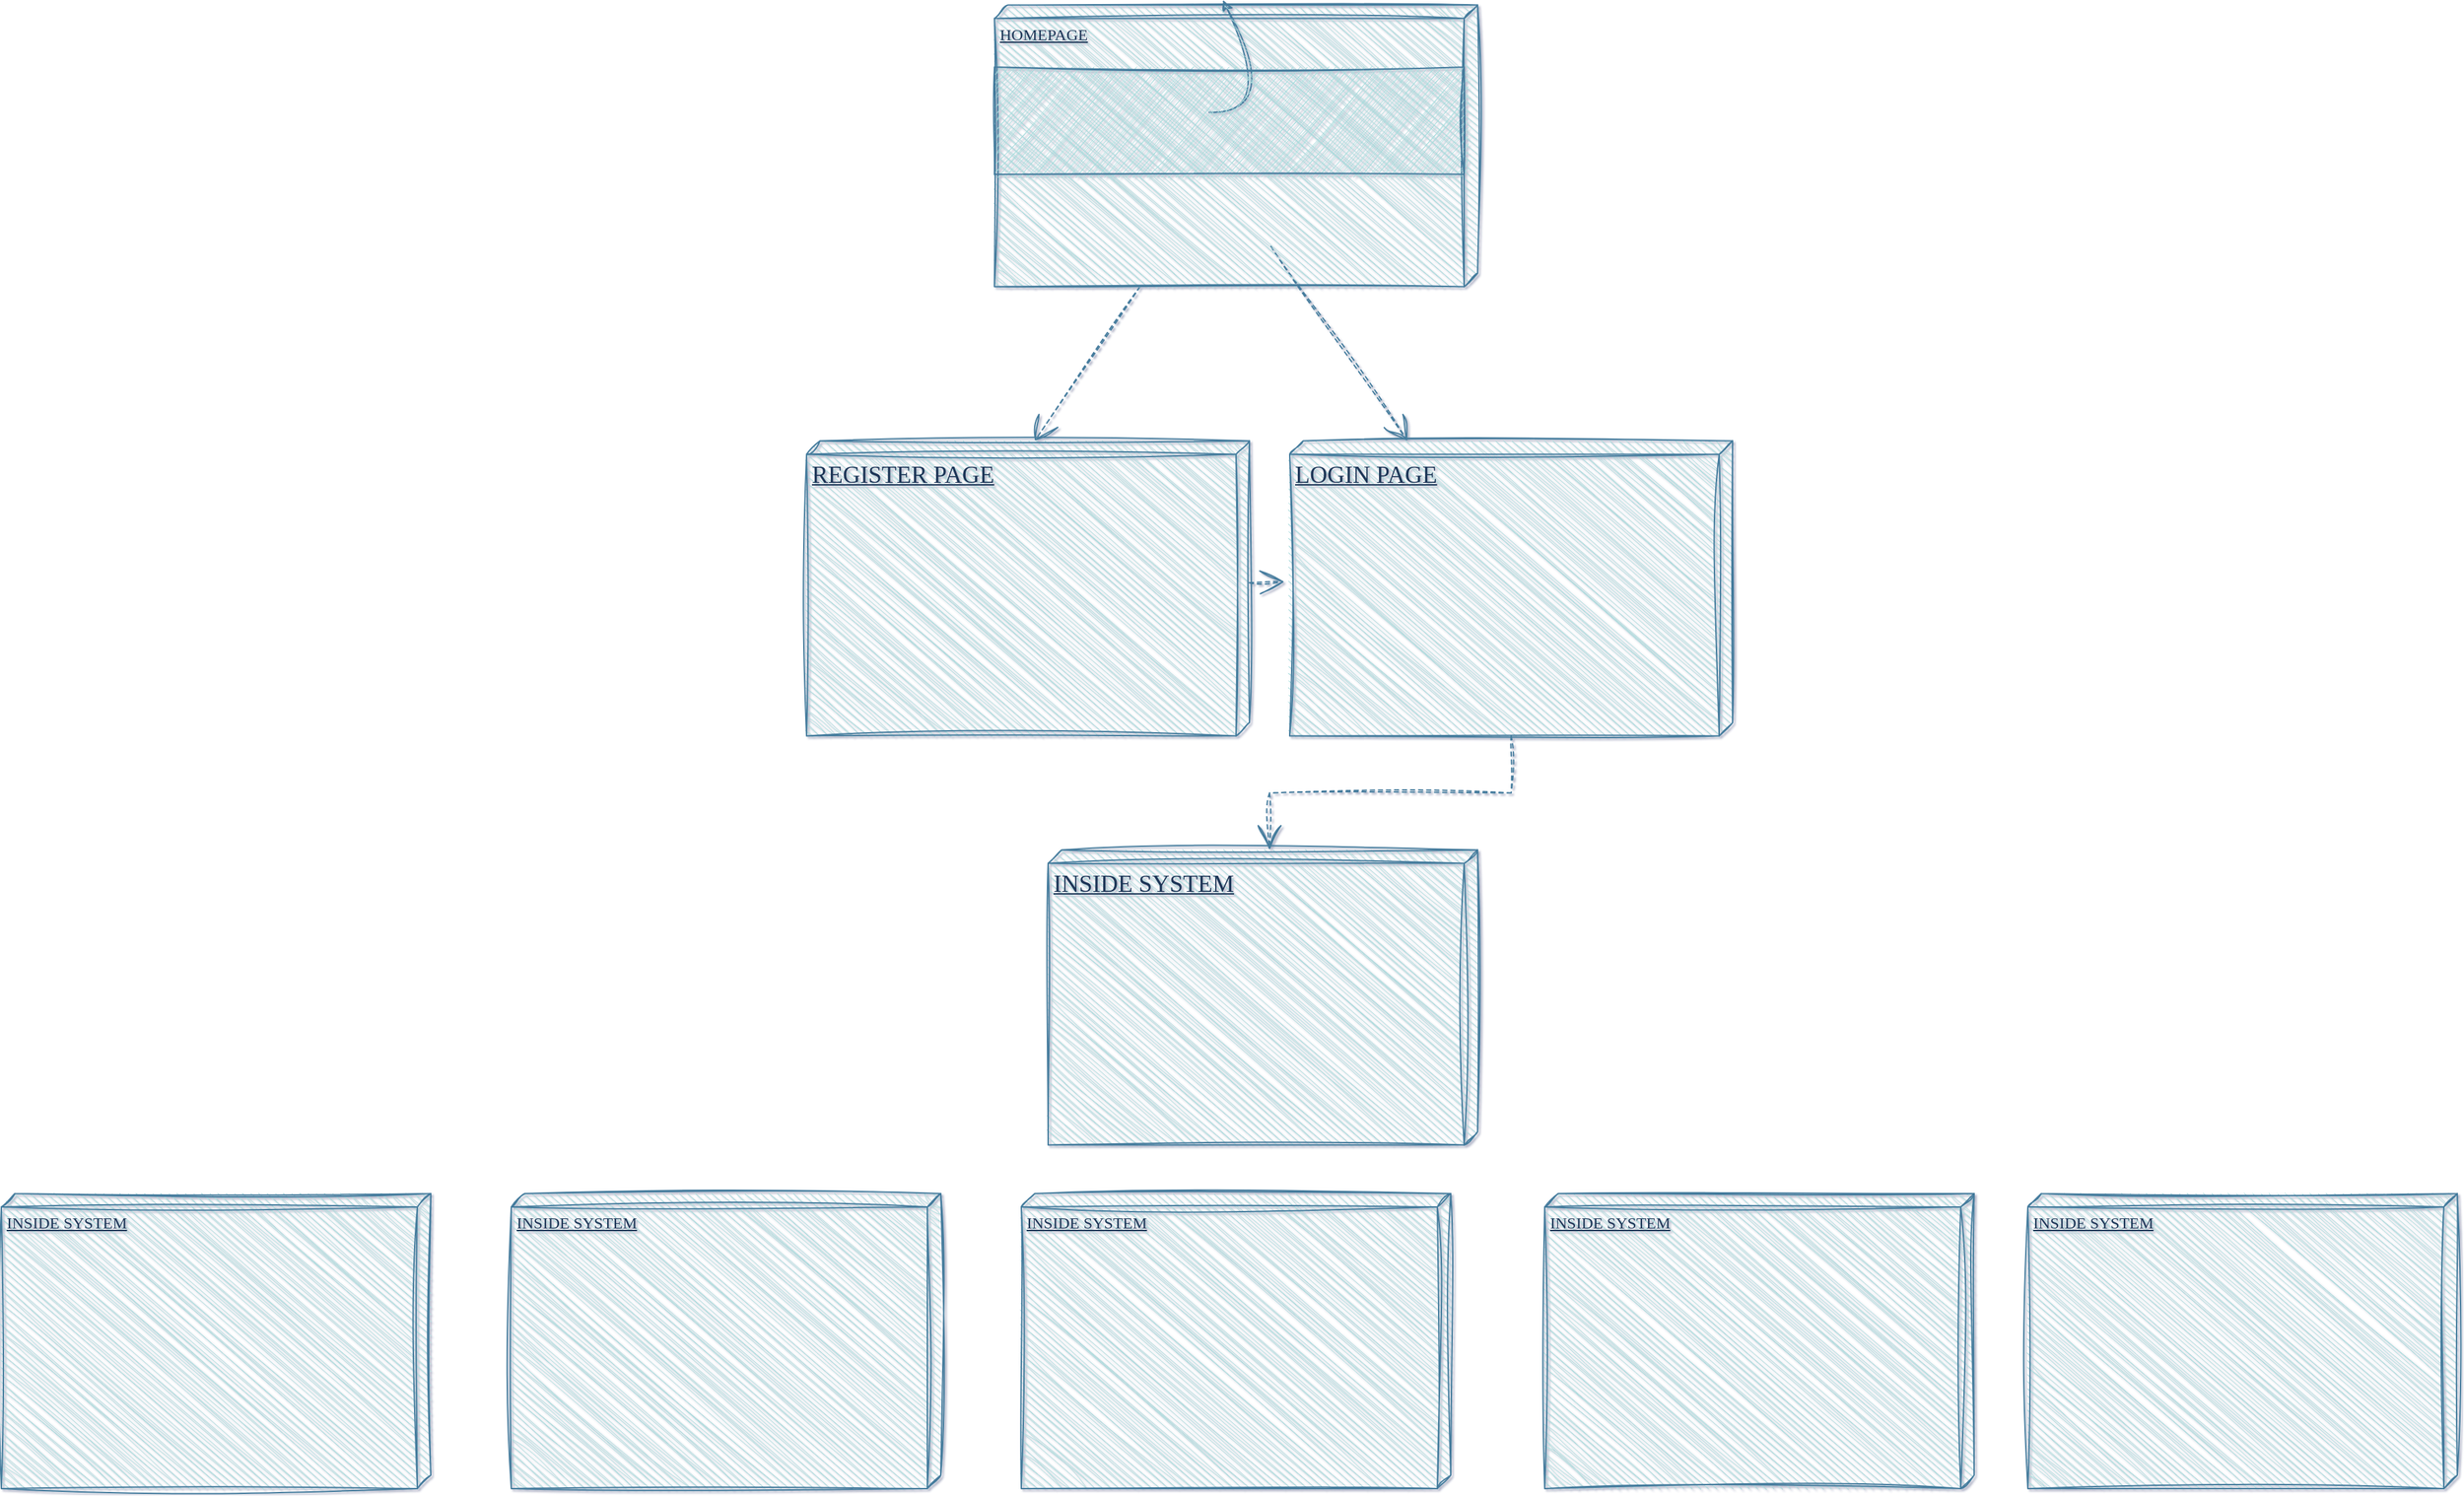 <mxfile version="21.1.6" type="github">
  <diagram name="Page-1" id="5f0bae14-7c28-e335-631c-24af17079c00">
    <mxGraphModel dx="4448" dy="3276" grid="1" gridSize="10" guides="1" tooltips="1" connect="1" arrows="1" fold="1" page="1" pageScale="1" pageWidth="1100" pageHeight="850" background="none" math="0" shadow="1">
      <root>
        <mxCell id="0" />
        <mxCell id="1" parent="0" />
        <mxCell id="39150e848f15840c-1" value="&lt;font style=&quot;font-size: 18px;&quot;&gt;REGISTER PAGE&lt;/font&gt;" style="verticalAlign=top;align=left;spacingTop=8;spacingLeft=2;spacingRight=12;shape=cube;size=10;direction=south;fontStyle=4;html=1;rounded=0;shadow=0;comic=0;labelBackgroundColor=none;strokeWidth=1;fontFamily=Verdana;fontSize=12;sketch=1;curveFitting=1;jiggle=2;fillColor=#A8DADC;strokeColor=#457B9D;fontColor=#1D3557;" parent="1" vertex="1">
          <mxGeometry x="-70" y="-1371.22" width="330" height="220" as="geometry" />
        </mxCell>
        <mxCell id="39150e848f15840c-11" style="edgeStyle=none;rounded=0;html=1;dashed=1;labelBackgroundColor=none;startArrow=none;startFill=0;startSize=8;endArrow=open;endFill=0;endSize=16;fontFamily=Verdana;fontSize=12;sketch=1;curveFitting=1;jiggle=2;strokeColor=#457B9D;fontColor=default;" parent="1" target="39150e848f15840c-2" edge="1">
          <mxGeometry relative="1" as="geometry">
            <mxPoint x="276.02" y="-1516.22" as="sourcePoint" />
            <mxPoint x="314.033" y="-1437.069" as="targetPoint" />
          </mxGeometry>
        </mxCell>
        <mxCell id="39150e848f15840c-12" style="edgeStyle=none;rounded=0;html=1;dashed=1;labelBackgroundColor=none;startArrow=none;startFill=0;startSize=8;endArrow=open;endFill=0;endSize=16;fontFamily=Verdana;fontSize=12;entryX=0;entryY=0;entryDx=0;entryDy=160;entryPerimeter=0;sketch=1;curveFitting=1;jiggle=2;strokeColor=#457B9D;fontColor=default;" parent="1" source="39150e848f15840c-3" target="39150e848f15840c-1" edge="1">
          <mxGeometry relative="1" as="geometry">
            <mxPoint x="230" y="-1116.22" as="targetPoint" />
          </mxGeometry>
        </mxCell>
        <mxCell id="39150e848f15840c-16" style="edgeStyle=orthogonalEdgeStyle;rounded=0;html=1;dashed=1;labelBackgroundColor=none;startArrow=none;startFill=0;startSize=8;endArrow=open;endFill=0;endSize=16;fontFamily=Verdana;fontSize=12;entryX=0;entryY=0;entryDx=0;entryDy=155;entryPerimeter=0;sketch=1;curveFitting=1;jiggle=2;strokeColor=#457B9D;fontColor=default;" parent="1" source="39150e848f15840c-2" target="vBJ7aFU8pswrzPe9maUh-5" edge="1">
          <mxGeometry relative="1" as="geometry">
            <mxPoint x="620" y="-1521.22" as="sourcePoint" />
            <mxPoint x="960" y="-1386.22" as="targetPoint" />
          </mxGeometry>
        </mxCell>
        <mxCell id="vBJ7aFU8pswrzPe9maUh-5" value="&lt;font style=&quot;font-size: 18px;&quot;&gt;INSIDE SYSTEM&lt;/font&gt;" style="verticalAlign=top;align=left;spacingTop=8;spacingLeft=2;spacingRight=12;shape=cube;size=10;direction=south;fontStyle=4;html=1;rounded=0;shadow=0;comic=0;labelBackgroundColor=none;strokeWidth=1;fontFamily=Verdana;fontSize=12;sketch=1;curveFitting=1;jiggle=2;fillColor=#A8DADC;strokeColor=#457B9D;fontColor=#1D3557;" vertex="1" parent="1">
          <mxGeometry x="110" y="-1066.22" width="320" height="220" as="geometry" />
        </mxCell>
        <mxCell id="39150e848f15840c-2" value="&lt;font style=&quot;font-size: 18px;&quot;&gt;LOGIN PAGE&lt;/font&gt;" style="verticalAlign=top;align=left;spacingTop=8;spacingLeft=2;spacingRight=12;shape=cube;size=10;direction=south;fontStyle=4;html=1;rounded=0;shadow=0;comic=0;labelBackgroundColor=none;strokeWidth=1;fontFamily=Verdana;fontSize=12;sketch=1;curveFitting=1;jiggle=2;fillColor=#A8DADC;strokeColor=#457B9D;fontColor=#1D3557;" parent="1" vertex="1">
          <mxGeometry x="290" y="-1371.22" width="330" height="220" as="geometry" />
        </mxCell>
        <mxCell id="vBJ7aFU8pswrzPe9maUh-8" value="" style="curved=1;endArrow=classic;html=1;rounded=0;entryX=-0.018;entryY=0.527;entryDx=0;entryDy=0;entryPerimeter=0;sketch=1;curveFitting=1;jiggle=2;labelBackgroundColor=none;strokeColor=#457B9D;fontColor=default;" edge="1" parent="1" target="39150e848f15840c-3">
          <mxGeometry width="50" height="50" relative="1" as="geometry">
            <mxPoint x="230" y="-1616.22" as="sourcePoint" />
            <mxPoint x="726" y="-1300.22" as="targetPoint" />
            <Array as="points">
              <mxPoint x="280" y="-1616.22" />
            </Array>
          </mxGeometry>
        </mxCell>
        <mxCell id="39150e848f15840c-3" value="HOMEPAGE" style="verticalAlign=top;align=left;spacingTop=8;spacingLeft=2;spacingRight=12;shape=cube;size=10;direction=south;fontStyle=4;html=1;rounded=0;shadow=0;comic=0;labelBackgroundColor=none;strokeWidth=1;fontFamily=Verdana;fontSize=12;sketch=1;curveFitting=1;jiggle=2;fillColor=#A8DADC;strokeColor=#457B9D;fontColor=#1D3557;" parent="1" vertex="1">
          <mxGeometry x="70" y="-1696.22" width="360" height="210" as="geometry" />
        </mxCell>
        <mxCell id="vBJ7aFU8pswrzPe9maUh-9" value="" style="rounded=0;whiteSpace=wrap;html=1;sketch=1;curveFitting=1;jiggle=2;labelBackgroundColor=none;fillColor=#A8DADC;strokeColor=#457B9D;fontColor=#1D3557;" vertex="1" parent="1">
          <mxGeometry x="70" y="-1650" width="350" height="80" as="geometry" />
        </mxCell>
        <mxCell id="vBJ7aFU8pswrzPe9maUh-11" style="edgeStyle=none;rounded=0;html=1;dashed=1;labelBackgroundColor=none;startArrow=none;startFill=0;startSize=8;endArrow=open;endFill=0;endSize=16;fontFamily=Verdana;fontSize=12;sketch=1;curveFitting=1;jiggle=2;strokeColor=#457B9D;fontColor=default;" edge="1" parent="1" source="39150e848f15840c-1">
          <mxGeometry relative="1" as="geometry">
            <mxPoint x="286.02" y="-1506.22" as="sourcePoint" />
            <mxPoint x="286" y="-1266.22" as="targetPoint" />
            <Array as="points">
              <mxPoint x="286" y="-1266.22" />
            </Array>
          </mxGeometry>
        </mxCell>
        <mxCell id="vBJ7aFU8pswrzPe9maUh-12" value="INSIDE SYSTEM&lt;br&gt;" style="verticalAlign=top;align=left;spacingTop=8;spacingLeft=2;spacingRight=12;shape=cube;size=10;direction=south;fontStyle=4;html=1;rounded=0;shadow=0;comic=0;labelBackgroundColor=none;strokeWidth=1;fontFamily=Verdana;fontSize=12;sketch=1;curveFitting=1;jiggle=2;fillColor=#A8DADC;strokeColor=#457B9D;fontColor=#1D3557;" vertex="1" parent="1">
          <mxGeometry x="-290" y="-810" width="320" height="220" as="geometry" />
        </mxCell>
        <mxCell id="vBJ7aFU8pswrzPe9maUh-13" value="INSIDE SYSTEM&lt;br&gt;" style="verticalAlign=top;align=left;spacingTop=8;spacingLeft=2;spacingRight=12;shape=cube;size=10;direction=south;fontStyle=4;html=1;rounded=0;shadow=0;comic=0;labelBackgroundColor=none;strokeWidth=1;fontFamily=Verdana;fontSize=12;sketch=1;curveFitting=1;jiggle=2;fillColor=#A8DADC;strokeColor=#457B9D;fontColor=#1D3557;" vertex="1" parent="1">
          <mxGeometry x="90" y="-810" width="320" height="220" as="geometry" />
        </mxCell>
        <mxCell id="vBJ7aFU8pswrzPe9maUh-14" value="INSIDE SYSTEM&lt;br&gt;" style="verticalAlign=top;align=left;spacingTop=8;spacingLeft=2;spacingRight=12;shape=cube;size=10;direction=south;fontStyle=4;html=1;rounded=0;shadow=0;comic=0;labelBackgroundColor=none;strokeWidth=1;fontFamily=Verdana;fontSize=12;sketch=1;curveFitting=1;jiggle=2;fillColor=#A8DADC;strokeColor=#457B9D;fontColor=#1D3557;" vertex="1" parent="1">
          <mxGeometry x="480" y="-810" width="320" height="220" as="geometry" />
        </mxCell>
        <mxCell id="vBJ7aFU8pswrzPe9maUh-15" value="INSIDE SYSTEM&lt;br&gt;" style="verticalAlign=top;align=left;spacingTop=8;spacingLeft=2;spacingRight=12;shape=cube;size=10;direction=south;fontStyle=4;html=1;rounded=0;shadow=0;comic=0;labelBackgroundColor=none;strokeWidth=1;fontFamily=Verdana;fontSize=12;sketch=1;curveFitting=1;jiggle=2;fillColor=#A8DADC;strokeColor=#457B9D;fontColor=#1D3557;" vertex="1" parent="1">
          <mxGeometry x="840" y="-810" width="320" height="220" as="geometry" />
        </mxCell>
        <mxCell id="vBJ7aFU8pswrzPe9maUh-16" value="INSIDE SYSTEM&lt;br&gt;" style="verticalAlign=top;align=left;spacingTop=8;spacingLeft=2;spacingRight=12;shape=cube;size=10;direction=south;fontStyle=4;html=1;rounded=0;shadow=0;comic=0;labelBackgroundColor=none;strokeWidth=1;fontFamily=Verdana;fontSize=12;sketch=1;curveFitting=1;jiggle=2;fillColor=#A8DADC;strokeColor=#457B9D;fontColor=#1D3557;" vertex="1" parent="1">
          <mxGeometry x="-670" y="-810" width="320" height="220" as="geometry" />
        </mxCell>
      </root>
    </mxGraphModel>
  </diagram>
</mxfile>

